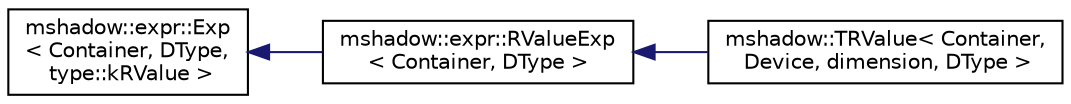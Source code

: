 digraph "Graphical Class Hierarchy"
{
 // LATEX_PDF_SIZE
  edge [fontname="Helvetica",fontsize="10",labelfontname="Helvetica",labelfontsize="10"];
  node [fontname="Helvetica",fontsize="10",shape=record];
  rankdir="LR";
  Node0 [label="mshadow::expr::Exp\l\< Container, DType,\l type::kRValue \>",height=0.2,width=0.4,color="black", fillcolor="white", style="filled",URL="$structmshadow_1_1expr_1_1Exp.html",tooltip=" "];
  Node0 -> Node1 [dir="back",color="midnightblue",fontsize="10",style="solid",fontname="Helvetica"];
  Node1 [label="mshadow::expr::RValueExp\l\< Container, DType \>",height=0.2,width=0.4,color="black", fillcolor="white", style="filled",URL="$classmshadow_1_1expr_1_1RValueExp.html",tooltip="base class of all rvalues"];
  Node1 -> Node2 [dir="back",color="midnightblue",fontsize="10",style="solid",fontname="Helvetica"];
  Node2 [label="mshadow::TRValue\< Container,\l Device, dimension, DType \>",height=0.2,width=0.4,color="black", fillcolor="white", style="filled",URL="$structmshadow_1_1TRValue.html",tooltip="Tensor RValue, this is the super type of all kinds of possible tensors."];
}
